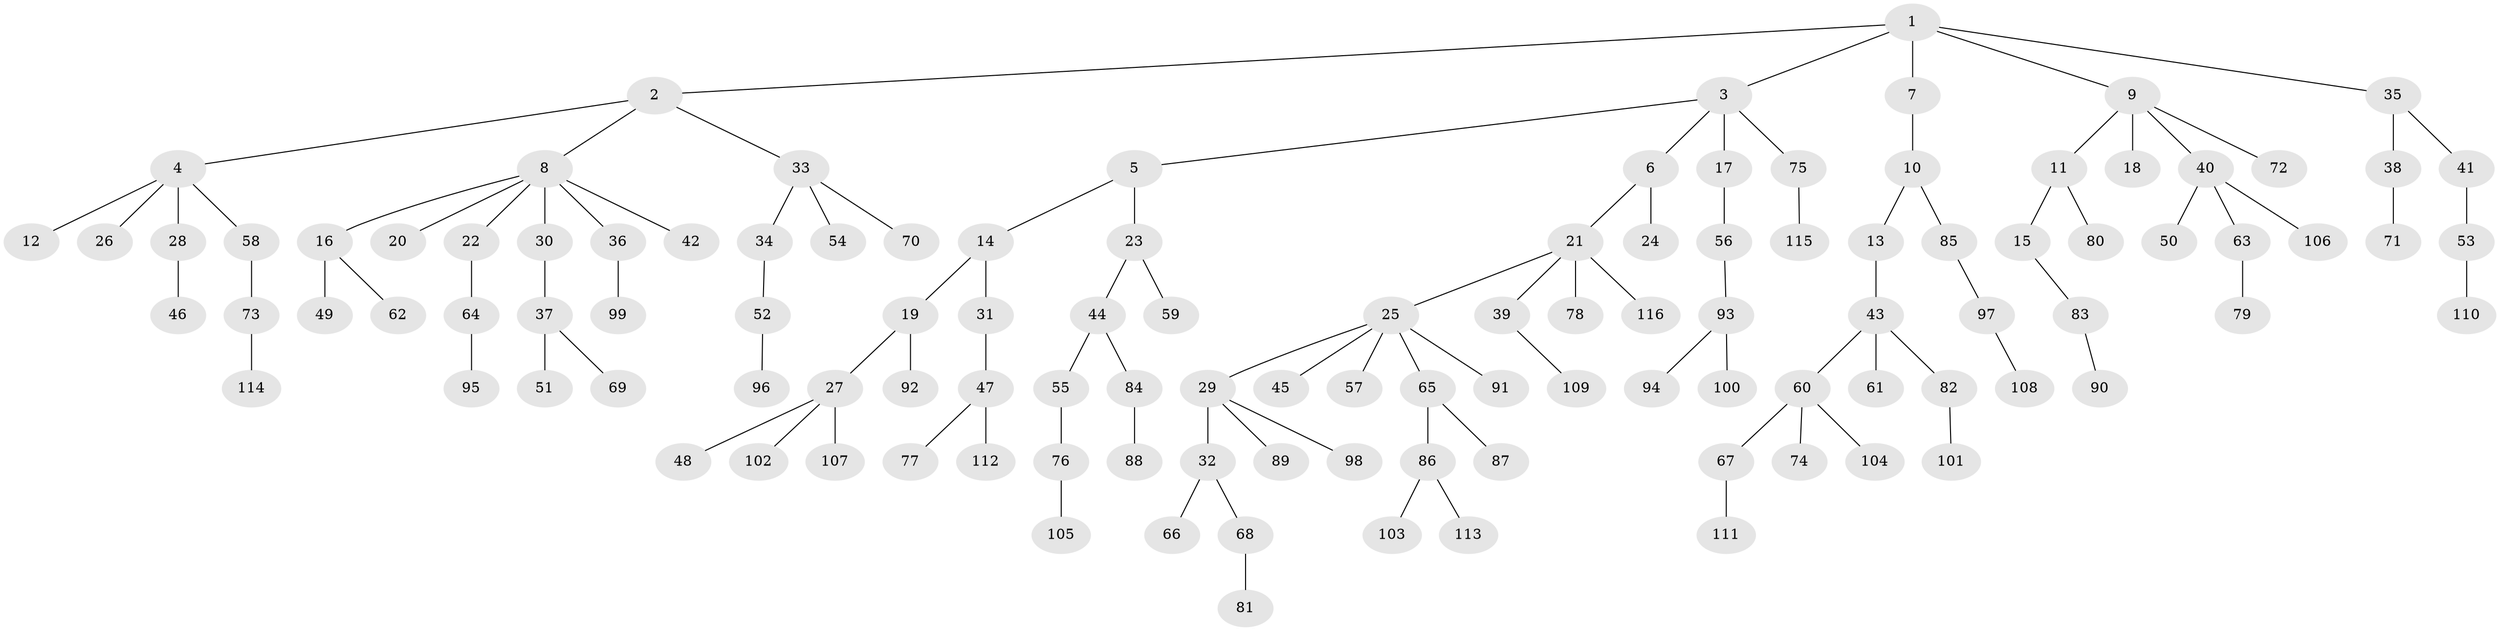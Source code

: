 // coarse degree distribution, {4: 0.05714285714285714, 5: 0.02857142857142857, 6: 0.02857142857142857, 2: 0.2571428571428571, 1: 0.4857142857142857, 3: 0.14285714285714285}
// Generated by graph-tools (version 1.1) at 2025/37/03/04/25 23:37:22]
// undirected, 116 vertices, 115 edges
graph export_dot {
  node [color=gray90,style=filled];
  1;
  2;
  3;
  4;
  5;
  6;
  7;
  8;
  9;
  10;
  11;
  12;
  13;
  14;
  15;
  16;
  17;
  18;
  19;
  20;
  21;
  22;
  23;
  24;
  25;
  26;
  27;
  28;
  29;
  30;
  31;
  32;
  33;
  34;
  35;
  36;
  37;
  38;
  39;
  40;
  41;
  42;
  43;
  44;
  45;
  46;
  47;
  48;
  49;
  50;
  51;
  52;
  53;
  54;
  55;
  56;
  57;
  58;
  59;
  60;
  61;
  62;
  63;
  64;
  65;
  66;
  67;
  68;
  69;
  70;
  71;
  72;
  73;
  74;
  75;
  76;
  77;
  78;
  79;
  80;
  81;
  82;
  83;
  84;
  85;
  86;
  87;
  88;
  89;
  90;
  91;
  92;
  93;
  94;
  95;
  96;
  97;
  98;
  99;
  100;
  101;
  102;
  103;
  104;
  105;
  106;
  107;
  108;
  109;
  110;
  111;
  112;
  113;
  114;
  115;
  116;
  1 -- 2;
  1 -- 3;
  1 -- 7;
  1 -- 9;
  1 -- 35;
  2 -- 4;
  2 -- 8;
  2 -- 33;
  3 -- 5;
  3 -- 6;
  3 -- 17;
  3 -- 75;
  4 -- 12;
  4 -- 26;
  4 -- 28;
  4 -- 58;
  5 -- 14;
  5 -- 23;
  6 -- 21;
  6 -- 24;
  7 -- 10;
  8 -- 16;
  8 -- 20;
  8 -- 22;
  8 -- 30;
  8 -- 36;
  8 -- 42;
  9 -- 11;
  9 -- 18;
  9 -- 40;
  9 -- 72;
  10 -- 13;
  10 -- 85;
  11 -- 15;
  11 -- 80;
  13 -- 43;
  14 -- 19;
  14 -- 31;
  15 -- 83;
  16 -- 49;
  16 -- 62;
  17 -- 56;
  19 -- 27;
  19 -- 92;
  21 -- 25;
  21 -- 39;
  21 -- 78;
  21 -- 116;
  22 -- 64;
  23 -- 44;
  23 -- 59;
  25 -- 29;
  25 -- 45;
  25 -- 57;
  25 -- 65;
  25 -- 91;
  27 -- 48;
  27 -- 102;
  27 -- 107;
  28 -- 46;
  29 -- 32;
  29 -- 89;
  29 -- 98;
  30 -- 37;
  31 -- 47;
  32 -- 66;
  32 -- 68;
  33 -- 34;
  33 -- 54;
  33 -- 70;
  34 -- 52;
  35 -- 38;
  35 -- 41;
  36 -- 99;
  37 -- 51;
  37 -- 69;
  38 -- 71;
  39 -- 109;
  40 -- 50;
  40 -- 63;
  40 -- 106;
  41 -- 53;
  43 -- 60;
  43 -- 61;
  43 -- 82;
  44 -- 55;
  44 -- 84;
  47 -- 77;
  47 -- 112;
  52 -- 96;
  53 -- 110;
  55 -- 76;
  56 -- 93;
  58 -- 73;
  60 -- 67;
  60 -- 74;
  60 -- 104;
  63 -- 79;
  64 -- 95;
  65 -- 86;
  65 -- 87;
  67 -- 111;
  68 -- 81;
  73 -- 114;
  75 -- 115;
  76 -- 105;
  82 -- 101;
  83 -- 90;
  84 -- 88;
  85 -- 97;
  86 -- 103;
  86 -- 113;
  93 -- 94;
  93 -- 100;
  97 -- 108;
}
